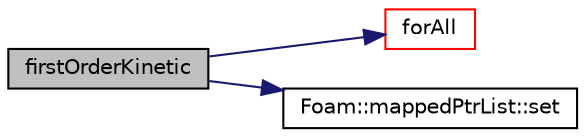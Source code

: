 digraph "firstOrderKinetic"
{
  bgcolor="transparent";
  edge [fontname="Helvetica",fontsize="10",labelfontname="Helvetica",labelfontsize="10"];
  node [fontname="Helvetica",fontsize="10",shape=record];
  rankdir="LR";
  Node0 [label="firstOrderKinetic",height=0.2,width=0.4,color="black", fillcolor="grey75", style="filled", fontcolor="black"];
  Node0 -> Node1 [color="midnightblue",fontsize="10",style="solid",fontname="Helvetica"];
  Node1 [label="forAll",height=0.2,width=0.4,color="red",URL="$a01697.html#a661071c857206cff08f25e78275fc863"];
  Node0 -> Node12 [color="midnightblue",fontsize="10",style="solid",fontname="Helvetica"];
  Node12 [label="Foam::mappedPtrList::set",height=0.2,width=0.4,color="black",URL="$a01872.html#a5e4cd6ccd28b78373e00708d88532c78",tooltip="Is index i set. "];
}
